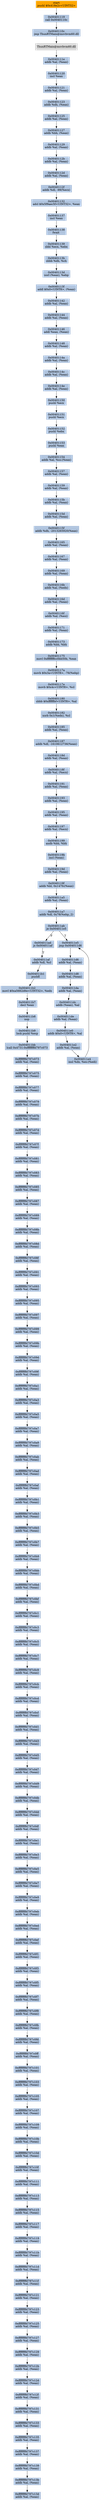digraph G {
node[shape=rectangle,style=filled,fillcolor=lightsteelblue,color=lightsteelblue]
bgcolor="transparent"
a0x00401114pushl_0x418e2cUINT32[label="start\npushl $0x418e2c<UINT32>",color="lightgrey",fillcolor="orange"];
a0x00401119call_0x0040110c[label="0x00401119\ncall 0x0040110c"];
a0x0040110cjmp_ThunRTMain_msvbvm60_dll[label="0x0040110c\njmp ThunRTMain@msvbvm60.dll"];
ThunRTMain_msvbvm60_dll[label="ThunRTMain@msvbvm60.dll",color="lightgrey",fillcolor="lightgrey"];
a0x0040111eaddb_al_eax_[label="0x0040111e\naddb %al, (%eax)"];
a0x00401120incl_eax[label="0x00401120\nincl %eax"];
a0x00401121addb_al_eax_[label="0x00401121\naddb %al, (%eax)"];
a0x00401123addb_dh_eax_[label="0x00401123\naddb %dh, (%eax)"];
a0x00401125addb_al_eax_[label="0x00401125\naddb %al, (%eax)"];
a0x00401127addb_bh_eax_[label="0x00401127\naddb %bh, (%eax)"];
a0x00401129addb_al_eax_[label="0x00401129\naddb %al, (%eax)"];
a0x0040112baddb_al_eax_[label="0x0040112b\naddb %al, (%eax)"];
a0x0040112daddb_al_eax_[label="0x0040112d\naddb %al, (%eax)"];
a0x0040112faddb_dl__99ecx_[label="0x0040112f\naddb %dl, -99(%ecx)"];
a0x00401132adcl_0x5f9aec5fUINT32_eax[label="0x00401132\nadcl $0x5f9aec5f<UINT32>, %eax"];
a0x00401137incl_eax[label="0x00401137\nincl %eax"];
a0x00401138fwait_[label="0x00401138\nfwait "];
a0x00401139sbbl_ecx_ebx[label="0x00401139\nsbbl %ecx, %ebx"];
a0x0040113bsbbb_dh_ch[label="0x0040113b\nsbbb %dh, %ch"];
a0x0040113dxorl_eax__ebp[label="0x0040113d\nxorl (%eax), %ebp"];
a0x0040113faddl_0x0UINT8_eax_[label="0x0040113f\naddl $0x0<UINT8>, (%eax)"];
a0x00401142addb_al_eax_[label="0x00401142\naddb %al, (%eax)"];
a0x00401144addb_al_eax_[label="0x00401144\naddb %al, (%eax)"];
a0x00401146addl_eax_eax_[label="0x00401146\naddl %eax, (%eax)"];
a0x00401148addb_al_eax_[label="0x00401148\naddb %al, (%eax)"];
a0x0040114aaddb_al_eax_[label="0x0040114a\naddb %al, (%eax)"];
a0x0040114caddb_al_eax_[label="0x0040114c\naddb %al, (%eax)"];
a0x0040114eaddb_al_eax_[label="0x0040114e\naddb %al, (%eax)"];
a0x00401150pushl_ecx[label="0x00401150\npushl %ecx"];
a0x00401151pushl_ecx[label="0x00401151\npushl %ecx"];
a0x00401152pushl_ebx[label="0x00401152\npushl %ebx"];
a0x00401153pushl_eax[label="0x00401153\npushl %eax"];
a0x00401154addb_al_ss_eax_[label="0x00401154\naddb %al, %ss:(%eax)"];
a0x00401157addb_al_eax_[label="0x00401157\naddb %al, (%eax)"];
a0x00401159addb_al_eax_[label="0x00401159\naddb %al, (%eax)"];
a0x0040115baddb_al_eax_[label="0x0040115b\naddb %al, (%eax)"];
a0x0040115daddb_al_eax_[label="0x0040115d\naddb %al, (%eax)"];
a0x0040115faddb_dh__2013265920eax_[label="0x0040115f\naddb %dh, -2013265920(%eax)"];
a0x00401165addb_al_eax_[label="0x00401165\naddb %al, (%eax)"];
a0x00401167addb_al_eax_[label="0x00401167\naddb %al, (%eax)"];
a0x00401169addb_al_eax_[label="0x00401169\naddb %al, (%eax)"];
a0x0040116baddb_al_edx_[label="0x0040116b\naddb %al, (%edx)"];
a0x0040116daddb_al_eax_[label="0x0040116d\naddb %al, (%eax)"];
a0x0040116faddb_al_esi_[label="0x0040116f\naddb %al, (%esi)"];
a0x00401171addb_al_eax_[label="0x00401171\naddb %al, (%eax)"];
a0x00401173addb_bh_bh[label="0x00401173\naddb %bh, %bh"];
a0x00401175movl_0xffffffffcc0bb50b_eax[label="0x00401175\nmovl 0xffffffffcc0bb50b, %eax"];
a0x0040117amovb_0x3aUINT8__76ebp_[label="0x0040117a\nmovb $0x3a<UINT8>, -76(%ebp)"];
a0x0040117emovb_0x4cUINT8_cl[label="0x0040117e\nmovb $0x4c<UINT8>, %cl"];
a0x00401180sbbb_0xffffffbfUINT8_al[label="0x00401180\nsbbb $0xffffffbf<UINT8>, %al"];
a0x00401182xorb_0x1edx__cl[label="0x00401182\nxorb 0x1(%edx), %cl"];
a0x00401185addb_al_eax_[label="0x00401185\naddb %al, (%eax)"];
a0x00401187addb_dl__1610612736eax_[label="0x00401187\naddb %dl, -1610612736(%eax)"];
a0x0040118daddb_al_eax_[label="0x0040118d\naddb %al, (%eax)"];
a0x0040118faddb_al_ecx_[label="0x0040118f\naddb %al, (%ecx)"];
a0x00401191addb_al_eax_[label="0x00401191\naddb %al, (%eax)"];
a0x00401193addb_al_eax_[label="0x00401193\naddb %al, (%eax)"];
a0x00401195addb_al_eax_[label="0x00401195\naddb %al, (%eax)"];
a0x00401197addb_al_ecx_[label="0x00401197\naddb %al, (%ecx)"];
a0x00401199andb_bh_bh[label="0x00401199\nandb %bh, %bh"];
a0x0040119bincl_eax_[label="0x0040119b\nincl (%eax)"];
a0x0040119daddb_al_eax_[label="0x0040119d\naddb %al, (%eax)"];
a0x0040119faddb_bl_0x147fceax_[label="0x0040119f\naddb %bl, 0x147fc(%eax)"];
a0x004011a5addb_al_eax_[label="0x004011a5\naddb %al, (%eax)"];
a0x004011a7addb_dl_0x78ebp2_[label="0x004011a7\naddb %dl, 0x78(%ebp,,2)"];
a0x004011abje_0x004011e5[label="0x004011ab\nje 0x004011e5"];
a0x004011adjs_0x004011af[label="0x004011ad\njs 0x004011af"];
a0x004011e5jmp_0x004011d6[label="0x004011e5\njmp 0x004011d6"];
a0x004011d6addb_al_eax_[label="0x004011d6\naddb %al, (%eax)"];
a0x004011d8addb_al_eax_[label="0x004011d8\naddb %al, (%eax)"];
a0x004011daaddb_al_eax_[label="0x004011da\naddb %al, (%eax)"];
a0x004011dcaddb_eax__al[label="0x004011dc\naddb (%eax), %al"];
a0x004011deaddb_al_eax_[label="0x004011de\naddb %al, (%eax)"];
a0x004011e0addb_0x0UINT8_al[label="0x004011e0\naddb $0x0<UINT8>, %al"];
a0x004011e2addb_al_eax_[label="0x004011e2\naddb %al, (%eax)"];
a0x004011e4insl_dx_es_edi_[label="0x004011e4\ninsl %dx, %es:(%edi)"];
a0x004011afaddb_dl_cl[label="0x004011af\naddb %dl, %cl"];
a0x004011b1pushfl_[label="0x004011b1\npushfl "];
a0x004011b2movl_0xa5662d6eUINT32_edx[label="0x004011b2\nmovl $0xa5662d6e<UINT32>, %edx"];
a0x004011b7decl_eax[label="0x004011b7\ndecl %eax"];
a0x004011b8nop_[label="0x004011b8\nnop "];
a0x004011b9lock_pushl_esp[label="0x004011b9\nlock pushl %esp"];
a0x004011bblcall_0x4731_0xffffffffd797c073[label="0x004011bb\nlcall 0x4731:0xffffffffd797c073"];
a0xffffffffd797c073addb_al_eax_[label="0xffffffffd797c073\naddb %al, (%eax)"];
a0xffffffffd797c075addb_al_eax_[label="0xffffffffd797c075\naddb %al, (%eax)"];
a0xffffffffd797c077addb_al_eax_[label="0xffffffffd797c077\naddb %al, (%eax)"];
a0xffffffffd797c079addb_al_eax_[label="0xffffffffd797c079\naddb %al, (%eax)"];
a0xffffffffd797c07baddb_al_eax_[label="0xffffffffd797c07b\naddb %al, (%eax)"];
a0xffffffffd797c07daddb_al_eax_[label="0xffffffffd797c07d\naddb %al, (%eax)"];
a0xffffffffd797c07faddb_al_eax_[label="0xffffffffd797c07f\naddb %al, (%eax)"];
a0xffffffffd797c081addb_al_eax_[label="0xffffffffd797c081\naddb %al, (%eax)"];
a0xffffffffd797c083addb_al_eax_[label="0xffffffffd797c083\naddb %al, (%eax)"];
a0xffffffffd797c085addb_al_eax_[label="0xffffffffd797c085\naddb %al, (%eax)"];
a0xffffffffd797c087addb_al_eax_[label="0xffffffffd797c087\naddb %al, (%eax)"];
a0xffffffffd797c089addb_al_eax_[label="0xffffffffd797c089\naddb %al, (%eax)"];
a0xffffffffd797c08baddb_al_eax_[label="0xffffffffd797c08b\naddb %al, (%eax)"];
a0xffffffffd797c08daddb_al_eax_[label="0xffffffffd797c08d\naddb %al, (%eax)"];
a0xffffffffd797c08faddb_al_eax_[label="0xffffffffd797c08f\naddb %al, (%eax)"];
a0xffffffffd797c091addb_al_eax_[label="0xffffffffd797c091\naddb %al, (%eax)"];
a0xffffffffd797c093addb_al_eax_[label="0xffffffffd797c093\naddb %al, (%eax)"];
a0xffffffffd797c095addb_al_eax_[label="0xffffffffd797c095\naddb %al, (%eax)"];
a0xffffffffd797c097addb_al_eax_[label="0xffffffffd797c097\naddb %al, (%eax)"];
a0xffffffffd797c099addb_al_eax_[label="0xffffffffd797c099\naddb %al, (%eax)"];
a0xffffffffd797c09baddb_al_eax_[label="0xffffffffd797c09b\naddb %al, (%eax)"];
a0xffffffffd797c09daddb_al_eax_[label="0xffffffffd797c09d\naddb %al, (%eax)"];
a0xffffffffd797c09faddb_al_eax_[label="0xffffffffd797c09f\naddb %al, (%eax)"];
a0xffffffffd797c0a1addb_al_eax_[label="0xffffffffd797c0a1\naddb %al, (%eax)"];
a0xffffffffd797c0a3addb_al_eax_[label="0xffffffffd797c0a3\naddb %al, (%eax)"];
a0xffffffffd797c0a5addb_al_eax_[label="0xffffffffd797c0a5\naddb %al, (%eax)"];
a0xffffffffd797c0a7addb_al_eax_[label="0xffffffffd797c0a7\naddb %al, (%eax)"];
a0xffffffffd797c0a9addb_al_eax_[label="0xffffffffd797c0a9\naddb %al, (%eax)"];
a0xffffffffd797c0abaddb_al_eax_[label="0xffffffffd797c0ab\naddb %al, (%eax)"];
a0xffffffffd797c0adaddb_al_eax_[label="0xffffffffd797c0ad\naddb %al, (%eax)"];
a0xffffffffd797c0afaddb_al_eax_[label="0xffffffffd797c0af\naddb %al, (%eax)"];
a0xffffffffd797c0b1addb_al_eax_[label="0xffffffffd797c0b1\naddb %al, (%eax)"];
a0xffffffffd797c0b3addb_al_eax_[label="0xffffffffd797c0b3\naddb %al, (%eax)"];
a0xffffffffd797c0b5addb_al_eax_[label="0xffffffffd797c0b5\naddb %al, (%eax)"];
a0xffffffffd797c0b7addb_al_eax_[label="0xffffffffd797c0b7\naddb %al, (%eax)"];
a0xffffffffd797c0b9addb_al_eax_[label="0xffffffffd797c0b9\naddb %al, (%eax)"];
a0xffffffffd797c0bbaddb_al_eax_[label="0xffffffffd797c0bb\naddb %al, (%eax)"];
a0xffffffffd797c0bdaddb_al_eax_[label="0xffffffffd797c0bd\naddb %al, (%eax)"];
a0xffffffffd797c0bfaddb_al_eax_[label="0xffffffffd797c0bf\naddb %al, (%eax)"];
a0xffffffffd797c0c1addb_al_eax_[label="0xffffffffd797c0c1\naddb %al, (%eax)"];
a0xffffffffd797c0c3addb_al_eax_[label="0xffffffffd797c0c3\naddb %al, (%eax)"];
a0xffffffffd797c0c5addb_al_eax_[label="0xffffffffd797c0c5\naddb %al, (%eax)"];
a0xffffffffd797c0c7addb_al_eax_[label="0xffffffffd797c0c7\naddb %al, (%eax)"];
a0xffffffffd797c0c9addb_al_eax_[label="0xffffffffd797c0c9\naddb %al, (%eax)"];
a0xffffffffd797c0cbaddb_al_eax_[label="0xffffffffd797c0cb\naddb %al, (%eax)"];
a0xffffffffd797c0cdaddb_al_eax_[label="0xffffffffd797c0cd\naddb %al, (%eax)"];
a0xffffffffd797c0cfaddb_al_eax_[label="0xffffffffd797c0cf\naddb %al, (%eax)"];
a0xffffffffd797c0d1addb_al_eax_[label="0xffffffffd797c0d1\naddb %al, (%eax)"];
a0xffffffffd797c0d3addb_al_eax_[label="0xffffffffd797c0d3\naddb %al, (%eax)"];
a0xffffffffd797c0d5addb_al_eax_[label="0xffffffffd797c0d5\naddb %al, (%eax)"];
a0xffffffffd797c0d7addb_al_eax_[label="0xffffffffd797c0d7\naddb %al, (%eax)"];
a0xffffffffd797c0d9addb_al_eax_[label="0xffffffffd797c0d9\naddb %al, (%eax)"];
a0xffffffffd797c0dbaddb_al_eax_[label="0xffffffffd797c0db\naddb %al, (%eax)"];
a0xffffffffd797c0ddaddb_al_eax_[label="0xffffffffd797c0dd\naddb %al, (%eax)"];
a0xffffffffd797c0dfaddb_al_eax_[label="0xffffffffd797c0df\naddb %al, (%eax)"];
a0xffffffffd797c0e1addb_al_eax_[label="0xffffffffd797c0e1\naddb %al, (%eax)"];
a0xffffffffd797c0e3addb_al_eax_[label="0xffffffffd797c0e3\naddb %al, (%eax)"];
a0xffffffffd797c0e5addb_al_eax_[label="0xffffffffd797c0e5\naddb %al, (%eax)"];
a0xffffffffd797c0e7addb_al_eax_[label="0xffffffffd797c0e7\naddb %al, (%eax)"];
a0xffffffffd797c0e9addb_al_eax_[label="0xffffffffd797c0e9\naddb %al, (%eax)"];
a0xffffffffd797c0ebaddb_al_eax_[label="0xffffffffd797c0eb\naddb %al, (%eax)"];
a0xffffffffd797c0edaddb_al_eax_[label="0xffffffffd797c0ed\naddb %al, (%eax)"];
a0xffffffffd797c0efaddb_al_eax_[label="0xffffffffd797c0ef\naddb %al, (%eax)"];
a0xffffffffd797c0f1addb_al_eax_[label="0xffffffffd797c0f1\naddb %al, (%eax)"];
a0xffffffffd797c0f3addb_al_eax_[label="0xffffffffd797c0f3\naddb %al, (%eax)"];
a0xffffffffd797c0f5addb_al_eax_[label="0xffffffffd797c0f5\naddb %al, (%eax)"];
a0xffffffffd797c0f7addb_al_eax_[label="0xffffffffd797c0f7\naddb %al, (%eax)"];
a0xffffffffd797c0f9addb_al_eax_[label="0xffffffffd797c0f9\naddb %al, (%eax)"];
a0xffffffffd797c0fbaddb_al_eax_[label="0xffffffffd797c0fb\naddb %al, (%eax)"];
a0xffffffffd797c0fdaddb_al_eax_[label="0xffffffffd797c0fd\naddb %al, (%eax)"];
a0xffffffffd797c0ffaddb_al_eax_[label="0xffffffffd797c0ff\naddb %al, (%eax)"];
a0xffffffffd797c101addb_al_eax_[label="0xffffffffd797c101\naddb %al, (%eax)"];
a0xffffffffd797c103addb_al_eax_[label="0xffffffffd797c103\naddb %al, (%eax)"];
a0xffffffffd797c105addb_al_eax_[label="0xffffffffd797c105\naddb %al, (%eax)"];
a0xffffffffd797c107addb_al_eax_[label="0xffffffffd797c107\naddb %al, (%eax)"];
a0xffffffffd797c109addb_al_eax_[label="0xffffffffd797c109\naddb %al, (%eax)"];
a0xffffffffd797c10baddb_al_eax_[label="0xffffffffd797c10b\naddb %al, (%eax)"];
a0xffffffffd797c10daddb_al_eax_[label="0xffffffffd797c10d\naddb %al, (%eax)"];
a0xffffffffd797c10faddb_al_eax_[label="0xffffffffd797c10f\naddb %al, (%eax)"];
a0xffffffffd797c111addb_al_eax_[label="0xffffffffd797c111\naddb %al, (%eax)"];
a0xffffffffd797c113addb_al_eax_[label="0xffffffffd797c113\naddb %al, (%eax)"];
a0xffffffffd797c115addb_al_eax_[label="0xffffffffd797c115\naddb %al, (%eax)"];
a0xffffffffd797c117addb_al_eax_[label="0xffffffffd797c117\naddb %al, (%eax)"];
a0xffffffffd797c119addb_al_eax_[label="0xffffffffd797c119\naddb %al, (%eax)"];
a0xffffffffd797c11baddb_al_eax_[label="0xffffffffd797c11b\naddb %al, (%eax)"];
a0xffffffffd797c11daddb_al_eax_[label="0xffffffffd797c11d\naddb %al, (%eax)"];
a0xffffffffd797c11faddb_al_eax_[label="0xffffffffd797c11f\naddb %al, (%eax)"];
a0xffffffffd797c121addb_al_eax_[label="0xffffffffd797c121\naddb %al, (%eax)"];
a0xffffffffd797c123addb_al_eax_[label="0xffffffffd797c123\naddb %al, (%eax)"];
a0xffffffffd797c125addb_al_eax_[label="0xffffffffd797c125\naddb %al, (%eax)"];
a0xffffffffd797c127addb_al_eax_[label="0xffffffffd797c127\naddb %al, (%eax)"];
a0xffffffffd797c129addb_al_eax_[label="0xffffffffd797c129\naddb %al, (%eax)"];
a0xffffffffd797c12baddb_al_eax_[label="0xffffffffd797c12b\naddb %al, (%eax)"];
a0xffffffffd797c12daddb_al_eax_[label="0xffffffffd797c12d\naddb %al, (%eax)"];
a0xffffffffd797c12faddb_al_eax_[label="0xffffffffd797c12f\naddb %al, (%eax)"];
a0xffffffffd797c131addb_al_eax_[label="0xffffffffd797c131\naddb %al, (%eax)"];
a0xffffffffd797c133addb_al_eax_[label="0xffffffffd797c133\naddb %al, (%eax)"];
a0xffffffffd797c135addb_al_eax_[label="0xffffffffd797c135\naddb %al, (%eax)"];
a0xffffffffd797c137addb_al_eax_[label="0xffffffffd797c137\naddb %al, (%eax)"];
a0xffffffffd797c139addb_al_eax_[label="0xffffffffd797c139\naddb %al, (%eax)"];
a0xffffffffd797c13baddb_al_eax_[label="0xffffffffd797c13b\naddb %al, (%eax)"];
a0xffffffffd797c13daddb_al_eax_[label="0xffffffffd797c13d\naddb %al, (%eax)"];
a0x00401114pushl_0x418e2cUINT32 -> a0x00401119call_0x0040110c [color="#000000"];
a0x00401119call_0x0040110c -> a0x0040110cjmp_ThunRTMain_msvbvm60_dll [color="#000000"];
a0x0040110cjmp_ThunRTMain_msvbvm60_dll -> ThunRTMain_msvbvm60_dll [color="#000000"];
ThunRTMain_msvbvm60_dll -> a0x0040111eaddb_al_eax_ [color="#000000"];
a0x0040111eaddb_al_eax_ -> a0x00401120incl_eax [color="#000000"];
a0x00401120incl_eax -> a0x00401121addb_al_eax_ [color="#000000"];
a0x00401121addb_al_eax_ -> a0x00401123addb_dh_eax_ [color="#000000"];
a0x00401123addb_dh_eax_ -> a0x00401125addb_al_eax_ [color="#000000"];
a0x00401125addb_al_eax_ -> a0x00401127addb_bh_eax_ [color="#000000"];
a0x00401127addb_bh_eax_ -> a0x00401129addb_al_eax_ [color="#000000"];
a0x00401129addb_al_eax_ -> a0x0040112baddb_al_eax_ [color="#000000"];
a0x0040112baddb_al_eax_ -> a0x0040112daddb_al_eax_ [color="#000000"];
a0x0040112daddb_al_eax_ -> a0x0040112faddb_dl__99ecx_ [color="#000000"];
a0x0040112faddb_dl__99ecx_ -> a0x00401132adcl_0x5f9aec5fUINT32_eax [color="#000000"];
a0x00401132adcl_0x5f9aec5fUINT32_eax -> a0x00401137incl_eax [color="#000000"];
a0x00401137incl_eax -> a0x00401138fwait_ [color="#000000"];
a0x00401138fwait_ -> a0x00401139sbbl_ecx_ebx [color="#000000"];
a0x00401139sbbl_ecx_ebx -> a0x0040113bsbbb_dh_ch [color="#000000"];
a0x0040113bsbbb_dh_ch -> a0x0040113dxorl_eax__ebp [color="#000000"];
a0x0040113dxorl_eax__ebp -> a0x0040113faddl_0x0UINT8_eax_ [color="#000000"];
a0x0040113faddl_0x0UINT8_eax_ -> a0x00401142addb_al_eax_ [color="#000000"];
a0x00401142addb_al_eax_ -> a0x00401144addb_al_eax_ [color="#000000"];
a0x00401144addb_al_eax_ -> a0x00401146addl_eax_eax_ [color="#000000"];
a0x00401146addl_eax_eax_ -> a0x00401148addb_al_eax_ [color="#000000"];
a0x00401148addb_al_eax_ -> a0x0040114aaddb_al_eax_ [color="#000000"];
a0x0040114aaddb_al_eax_ -> a0x0040114caddb_al_eax_ [color="#000000"];
a0x0040114caddb_al_eax_ -> a0x0040114eaddb_al_eax_ [color="#000000"];
a0x0040114eaddb_al_eax_ -> a0x00401150pushl_ecx [color="#000000"];
a0x00401150pushl_ecx -> a0x00401151pushl_ecx [color="#000000"];
a0x00401151pushl_ecx -> a0x00401152pushl_ebx [color="#000000"];
a0x00401152pushl_ebx -> a0x00401153pushl_eax [color="#000000"];
a0x00401153pushl_eax -> a0x00401154addb_al_ss_eax_ [color="#000000"];
a0x00401154addb_al_ss_eax_ -> a0x00401157addb_al_eax_ [color="#000000"];
a0x00401157addb_al_eax_ -> a0x00401159addb_al_eax_ [color="#000000"];
a0x00401159addb_al_eax_ -> a0x0040115baddb_al_eax_ [color="#000000"];
a0x0040115baddb_al_eax_ -> a0x0040115daddb_al_eax_ [color="#000000"];
a0x0040115daddb_al_eax_ -> a0x0040115faddb_dh__2013265920eax_ [color="#000000"];
a0x0040115faddb_dh__2013265920eax_ -> a0x00401165addb_al_eax_ [color="#000000"];
a0x00401165addb_al_eax_ -> a0x00401167addb_al_eax_ [color="#000000"];
a0x00401167addb_al_eax_ -> a0x00401169addb_al_eax_ [color="#000000"];
a0x00401169addb_al_eax_ -> a0x0040116baddb_al_edx_ [color="#000000"];
a0x0040116baddb_al_edx_ -> a0x0040116daddb_al_eax_ [color="#000000"];
a0x0040116daddb_al_eax_ -> a0x0040116faddb_al_esi_ [color="#000000"];
a0x0040116faddb_al_esi_ -> a0x00401171addb_al_eax_ [color="#000000"];
a0x00401171addb_al_eax_ -> a0x00401173addb_bh_bh [color="#000000"];
a0x00401173addb_bh_bh -> a0x00401175movl_0xffffffffcc0bb50b_eax [color="#000000"];
a0x00401175movl_0xffffffffcc0bb50b_eax -> a0x0040117amovb_0x3aUINT8__76ebp_ [color="#000000"];
a0x0040117amovb_0x3aUINT8__76ebp_ -> a0x0040117emovb_0x4cUINT8_cl [color="#000000"];
a0x0040117emovb_0x4cUINT8_cl -> a0x00401180sbbb_0xffffffbfUINT8_al [color="#000000"];
a0x00401180sbbb_0xffffffbfUINT8_al -> a0x00401182xorb_0x1edx__cl [color="#000000"];
a0x00401182xorb_0x1edx__cl -> a0x00401185addb_al_eax_ [color="#000000"];
a0x00401185addb_al_eax_ -> a0x00401187addb_dl__1610612736eax_ [color="#000000"];
a0x00401187addb_dl__1610612736eax_ -> a0x0040118daddb_al_eax_ [color="#000000"];
a0x0040118daddb_al_eax_ -> a0x0040118faddb_al_ecx_ [color="#000000"];
a0x0040118faddb_al_ecx_ -> a0x00401191addb_al_eax_ [color="#000000"];
a0x00401191addb_al_eax_ -> a0x00401193addb_al_eax_ [color="#000000"];
a0x00401193addb_al_eax_ -> a0x00401195addb_al_eax_ [color="#000000"];
a0x00401195addb_al_eax_ -> a0x00401197addb_al_ecx_ [color="#000000"];
a0x00401197addb_al_ecx_ -> a0x00401199andb_bh_bh [color="#000000"];
a0x00401199andb_bh_bh -> a0x0040119bincl_eax_ [color="#000000"];
a0x0040119bincl_eax_ -> a0x0040119daddb_al_eax_ [color="#000000"];
a0x0040119daddb_al_eax_ -> a0x0040119faddb_bl_0x147fceax_ [color="#000000"];
a0x0040119faddb_bl_0x147fceax_ -> a0x004011a5addb_al_eax_ [color="#000000"];
a0x004011a5addb_al_eax_ -> a0x004011a7addb_dl_0x78ebp2_ [color="#000000"];
a0x004011a7addb_dl_0x78ebp2_ -> a0x004011abje_0x004011e5 [color="#000000"];
a0x004011abje_0x004011e5 -> a0x004011adjs_0x004011af [color="#000000",label="F"];
a0x004011abje_0x004011e5 -> a0x004011e5jmp_0x004011d6 [color="#000000",label="T"];
a0x004011e5jmp_0x004011d6 -> a0x004011d6addb_al_eax_ [color="#000000"];
a0x004011d6addb_al_eax_ -> a0x004011d8addb_al_eax_ [color="#000000"];
a0x004011d8addb_al_eax_ -> a0x004011daaddb_al_eax_ [color="#000000"];
a0x004011daaddb_al_eax_ -> a0x004011dcaddb_eax__al [color="#000000"];
a0x004011dcaddb_eax__al -> a0x004011deaddb_al_eax_ [color="#000000"];
a0x004011deaddb_al_eax_ -> a0x004011e0addb_0x0UINT8_al [color="#000000"];
a0x004011e0addb_0x0UINT8_al -> a0x004011e2addb_al_eax_ [color="#000000"];
a0x004011e2addb_al_eax_ -> a0x004011e4insl_dx_es_edi_ [color="#000000"];
a0x004011e4insl_dx_es_edi_ -> a0x004011e5jmp_0x004011d6 [color="#000000"];
a0x004011adjs_0x004011af -> a0x004011afaddb_dl_cl [color="#000000",label="T"];
a0x004011afaddb_dl_cl -> a0x004011b1pushfl_ [color="#000000"];
a0x004011b1pushfl_ -> a0x004011b2movl_0xa5662d6eUINT32_edx [color="#000000"];
a0x004011b2movl_0xa5662d6eUINT32_edx -> a0x004011b7decl_eax [color="#000000"];
a0x004011b7decl_eax -> a0x004011b8nop_ [color="#000000"];
a0x004011b8nop_ -> a0x004011b9lock_pushl_esp [color="#000000"];
a0x004011b9lock_pushl_esp -> a0x004011bblcall_0x4731_0xffffffffd797c073 [color="#000000"];
a0x004011bblcall_0x4731_0xffffffffd797c073 -> a0xffffffffd797c073addb_al_eax_ [color="#000000"];
a0xffffffffd797c073addb_al_eax_ -> a0xffffffffd797c075addb_al_eax_ [color="#000000"];
a0xffffffffd797c075addb_al_eax_ -> a0xffffffffd797c077addb_al_eax_ [color="#000000"];
a0xffffffffd797c077addb_al_eax_ -> a0xffffffffd797c079addb_al_eax_ [color="#000000"];
a0xffffffffd797c079addb_al_eax_ -> a0xffffffffd797c07baddb_al_eax_ [color="#000000"];
a0xffffffffd797c07baddb_al_eax_ -> a0xffffffffd797c07daddb_al_eax_ [color="#000000"];
a0xffffffffd797c07daddb_al_eax_ -> a0xffffffffd797c07faddb_al_eax_ [color="#000000"];
a0xffffffffd797c07faddb_al_eax_ -> a0xffffffffd797c081addb_al_eax_ [color="#000000"];
a0xffffffffd797c081addb_al_eax_ -> a0xffffffffd797c083addb_al_eax_ [color="#000000"];
a0xffffffffd797c083addb_al_eax_ -> a0xffffffffd797c085addb_al_eax_ [color="#000000"];
a0xffffffffd797c085addb_al_eax_ -> a0xffffffffd797c087addb_al_eax_ [color="#000000"];
a0xffffffffd797c087addb_al_eax_ -> a0xffffffffd797c089addb_al_eax_ [color="#000000"];
a0xffffffffd797c089addb_al_eax_ -> a0xffffffffd797c08baddb_al_eax_ [color="#000000"];
a0xffffffffd797c08baddb_al_eax_ -> a0xffffffffd797c08daddb_al_eax_ [color="#000000"];
a0xffffffffd797c08daddb_al_eax_ -> a0xffffffffd797c08faddb_al_eax_ [color="#000000"];
a0xffffffffd797c08faddb_al_eax_ -> a0xffffffffd797c091addb_al_eax_ [color="#000000"];
a0xffffffffd797c091addb_al_eax_ -> a0xffffffffd797c093addb_al_eax_ [color="#000000"];
a0xffffffffd797c093addb_al_eax_ -> a0xffffffffd797c095addb_al_eax_ [color="#000000"];
a0xffffffffd797c095addb_al_eax_ -> a0xffffffffd797c097addb_al_eax_ [color="#000000"];
a0xffffffffd797c097addb_al_eax_ -> a0xffffffffd797c099addb_al_eax_ [color="#000000"];
a0xffffffffd797c099addb_al_eax_ -> a0xffffffffd797c09baddb_al_eax_ [color="#000000"];
a0xffffffffd797c09baddb_al_eax_ -> a0xffffffffd797c09daddb_al_eax_ [color="#000000"];
a0xffffffffd797c09daddb_al_eax_ -> a0xffffffffd797c09faddb_al_eax_ [color="#000000"];
a0xffffffffd797c09faddb_al_eax_ -> a0xffffffffd797c0a1addb_al_eax_ [color="#000000"];
a0xffffffffd797c0a1addb_al_eax_ -> a0xffffffffd797c0a3addb_al_eax_ [color="#000000"];
a0xffffffffd797c0a3addb_al_eax_ -> a0xffffffffd797c0a5addb_al_eax_ [color="#000000"];
a0xffffffffd797c0a5addb_al_eax_ -> a0xffffffffd797c0a7addb_al_eax_ [color="#000000"];
a0xffffffffd797c0a7addb_al_eax_ -> a0xffffffffd797c0a9addb_al_eax_ [color="#000000"];
a0xffffffffd797c0a9addb_al_eax_ -> a0xffffffffd797c0abaddb_al_eax_ [color="#000000"];
a0xffffffffd797c0abaddb_al_eax_ -> a0xffffffffd797c0adaddb_al_eax_ [color="#000000"];
a0xffffffffd797c0adaddb_al_eax_ -> a0xffffffffd797c0afaddb_al_eax_ [color="#000000"];
a0xffffffffd797c0afaddb_al_eax_ -> a0xffffffffd797c0b1addb_al_eax_ [color="#000000"];
a0xffffffffd797c0b1addb_al_eax_ -> a0xffffffffd797c0b3addb_al_eax_ [color="#000000"];
a0xffffffffd797c0b3addb_al_eax_ -> a0xffffffffd797c0b5addb_al_eax_ [color="#000000"];
a0xffffffffd797c0b5addb_al_eax_ -> a0xffffffffd797c0b7addb_al_eax_ [color="#000000"];
a0xffffffffd797c0b7addb_al_eax_ -> a0xffffffffd797c0b9addb_al_eax_ [color="#000000"];
a0xffffffffd797c0b9addb_al_eax_ -> a0xffffffffd797c0bbaddb_al_eax_ [color="#000000"];
a0xffffffffd797c0bbaddb_al_eax_ -> a0xffffffffd797c0bdaddb_al_eax_ [color="#000000"];
a0xffffffffd797c0bdaddb_al_eax_ -> a0xffffffffd797c0bfaddb_al_eax_ [color="#000000"];
a0xffffffffd797c0bfaddb_al_eax_ -> a0xffffffffd797c0c1addb_al_eax_ [color="#000000"];
a0xffffffffd797c0c1addb_al_eax_ -> a0xffffffffd797c0c3addb_al_eax_ [color="#000000"];
a0xffffffffd797c0c3addb_al_eax_ -> a0xffffffffd797c0c5addb_al_eax_ [color="#000000"];
a0xffffffffd797c0c5addb_al_eax_ -> a0xffffffffd797c0c7addb_al_eax_ [color="#000000"];
a0xffffffffd797c0c7addb_al_eax_ -> a0xffffffffd797c0c9addb_al_eax_ [color="#000000"];
a0xffffffffd797c0c9addb_al_eax_ -> a0xffffffffd797c0cbaddb_al_eax_ [color="#000000"];
a0xffffffffd797c0cbaddb_al_eax_ -> a0xffffffffd797c0cdaddb_al_eax_ [color="#000000"];
a0xffffffffd797c0cdaddb_al_eax_ -> a0xffffffffd797c0cfaddb_al_eax_ [color="#000000"];
a0xffffffffd797c0cfaddb_al_eax_ -> a0xffffffffd797c0d1addb_al_eax_ [color="#000000"];
a0xffffffffd797c0d1addb_al_eax_ -> a0xffffffffd797c0d3addb_al_eax_ [color="#000000"];
a0xffffffffd797c0d3addb_al_eax_ -> a0xffffffffd797c0d5addb_al_eax_ [color="#000000"];
a0xffffffffd797c0d5addb_al_eax_ -> a0xffffffffd797c0d7addb_al_eax_ [color="#000000"];
a0xffffffffd797c0d7addb_al_eax_ -> a0xffffffffd797c0d9addb_al_eax_ [color="#000000"];
a0xffffffffd797c0d9addb_al_eax_ -> a0xffffffffd797c0dbaddb_al_eax_ [color="#000000"];
a0xffffffffd797c0dbaddb_al_eax_ -> a0xffffffffd797c0ddaddb_al_eax_ [color="#000000"];
a0xffffffffd797c0ddaddb_al_eax_ -> a0xffffffffd797c0dfaddb_al_eax_ [color="#000000"];
a0xffffffffd797c0dfaddb_al_eax_ -> a0xffffffffd797c0e1addb_al_eax_ [color="#000000"];
a0xffffffffd797c0e1addb_al_eax_ -> a0xffffffffd797c0e3addb_al_eax_ [color="#000000"];
a0xffffffffd797c0e3addb_al_eax_ -> a0xffffffffd797c0e5addb_al_eax_ [color="#000000"];
a0xffffffffd797c0e5addb_al_eax_ -> a0xffffffffd797c0e7addb_al_eax_ [color="#000000"];
a0xffffffffd797c0e7addb_al_eax_ -> a0xffffffffd797c0e9addb_al_eax_ [color="#000000"];
a0xffffffffd797c0e9addb_al_eax_ -> a0xffffffffd797c0ebaddb_al_eax_ [color="#000000"];
a0xffffffffd797c0ebaddb_al_eax_ -> a0xffffffffd797c0edaddb_al_eax_ [color="#000000"];
a0xffffffffd797c0edaddb_al_eax_ -> a0xffffffffd797c0efaddb_al_eax_ [color="#000000"];
a0xffffffffd797c0efaddb_al_eax_ -> a0xffffffffd797c0f1addb_al_eax_ [color="#000000"];
a0xffffffffd797c0f1addb_al_eax_ -> a0xffffffffd797c0f3addb_al_eax_ [color="#000000"];
a0xffffffffd797c0f3addb_al_eax_ -> a0xffffffffd797c0f5addb_al_eax_ [color="#000000"];
a0xffffffffd797c0f5addb_al_eax_ -> a0xffffffffd797c0f7addb_al_eax_ [color="#000000"];
a0xffffffffd797c0f7addb_al_eax_ -> a0xffffffffd797c0f9addb_al_eax_ [color="#000000"];
a0xffffffffd797c0f9addb_al_eax_ -> a0xffffffffd797c0fbaddb_al_eax_ [color="#000000"];
a0xffffffffd797c0fbaddb_al_eax_ -> a0xffffffffd797c0fdaddb_al_eax_ [color="#000000"];
a0xffffffffd797c0fdaddb_al_eax_ -> a0xffffffffd797c0ffaddb_al_eax_ [color="#000000"];
a0xffffffffd797c0ffaddb_al_eax_ -> a0xffffffffd797c101addb_al_eax_ [color="#000000"];
a0xffffffffd797c101addb_al_eax_ -> a0xffffffffd797c103addb_al_eax_ [color="#000000"];
a0xffffffffd797c103addb_al_eax_ -> a0xffffffffd797c105addb_al_eax_ [color="#000000"];
a0xffffffffd797c105addb_al_eax_ -> a0xffffffffd797c107addb_al_eax_ [color="#000000"];
a0xffffffffd797c107addb_al_eax_ -> a0xffffffffd797c109addb_al_eax_ [color="#000000"];
a0xffffffffd797c109addb_al_eax_ -> a0xffffffffd797c10baddb_al_eax_ [color="#000000"];
a0xffffffffd797c10baddb_al_eax_ -> a0xffffffffd797c10daddb_al_eax_ [color="#000000"];
a0xffffffffd797c10daddb_al_eax_ -> a0xffffffffd797c10faddb_al_eax_ [color="#000000"];
a0xffffffffd797c10faddb_al_eax_ -> a0xffffffffd797c111addb_al_eax_ [color="#000000"];
a0xffffffffd797c111addb_al_eax_ -> a0xffffffffd797c113addb_al_eax_ [color="#000000"];
a0xffffffffd797c113addb_al_eax_ -> a0xffffffffd797c115addb_al_eax_ [color="#000000"];
a0xffffffffd797c115addb_al_eax_ -> a0xffffffffd797c117addb_al_eax_ [color="#000000"];
a0xffffffffd797c117addb_al_eax_ -> a0xffffffffd797c119addb_al_eax_ [color="#000000"];
a0xffffffffd797c119addb_al_eax_ -> a0xffffffffd797c11baddb_al_eax_ [color="#000000"];
a0xffffffffd797c11baddb_al_eax_ -> a0xffffffffd797c11daddb_al_eax_ [color="#000000"];
a0xffffffffd797c11daddb_al_eax_ -> a0xffffffffd797c11faddb_al_eax_ [color="#000000"];
a0xffffffffd797c11faddb_al_eax_ -> a0xffffffffd797c121addb_al_eax_ [color="#000000"];
a0xffffffffd797c121addb_al_eax_ -> a0xffffffffd797c123addb_al_eax_ [color="#000000"];
a0xffffffffd797c123addb_al_eax_ -> a0xffffffffd797c125addb_al_eax_ [color="#000000"];
a0xffffffffd797c125addb_al_eax_ -> a0xffffffffd797c127addb_al_eax_ [color="#000000"];
a0xffffffffd797c127addb_al_eax_ -> a0xffffffffd797c129addb_al_eax_ [color="#000000"];
a0xffffffffd797c129addb_al_eax_ -> a0xffffffffd797c12baddb_al_eax_ [color="#000000"];
a0xffffffffd797c12baddb_al_eax_ -> a0xffffffffd797c12daddb_al_eax_ [color="#000000"];
a0xffffffffd797c12daddb_al_eax_ -> a0xffffffffd797c12faddb_al_eax_ [color="#000000"];
a0xffffffffd797c12faddb_al_eax_ -> a0xffffffffd797c131addb_al_eax_ [color="#000000"];
a0xffffffffd797c131addb_al_eax_ -> a0xffffffffd797c133addb_al_eax_ [color="#000000"];
a0xffffffffd797c133addb_al_eax_ -> a0xffffffffd797c135addb_al_eax_ [color="#000000"];
a0xffffffffd797c135addb_al_eax_ -> a0xffffffffd797c137addb_al_eax_ [color="#000000"];
a0xffffffffd797c137addb_al_eax_ -> a0xffffffffd797c139addb_al_eax_ [color="#000000"];
a0xffffffffd797c139addb_al_eax_ -> a0xffffffffd797c13baddb_al_eax_ [color="#000000"];
a0xffffffffd797c13baddb_al_eax_ -> a0xffffffffd797c13daddb_al_eax_ [color="#000000"];
}
